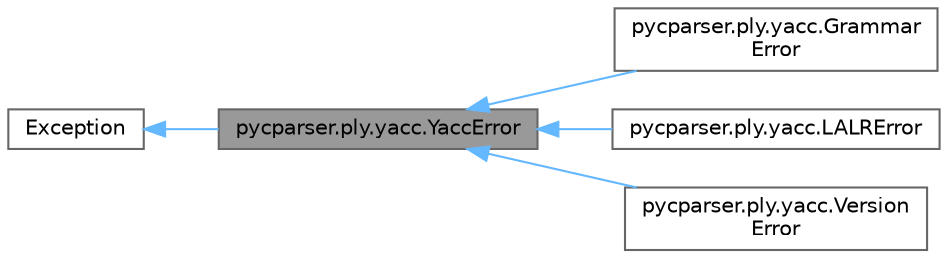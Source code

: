 digraph "pycparser.ply.yacc.YaccError"
{
 // LATEX_PDF_SIZE
  bgcolor="transparent";
  edge [fontname=Helvetica,fontsize=10,labelfontname=Helvetica,labelfontsize=10];
  node [fontname=Helvetica,fontsize=10,shape=box,height=0.2,width=0.4];
  rankdir="LR";
  Node1 [id="Node000001",label="pycparser.ply.yacc.YaccError",height=0.2,width=0.4,color="gray40", fillcolor="grey60", style="filled", fontcolor="black",tooltip=" "];
  Node2 -> Node1 [id="edge1_Node000001_Node000002",dir="back",color="steelblue1",style="solid",tooltip=" "];
  Node2 [id="Node000002",label="Exception",height=0.2,width=0.4,color="gray40", fillcolor="white", style="filled",tooltip=" "];
  Node1 -> Node3 [id="edge2_Node000001_Node000003",dir="back",color="steelblue1",style="solid",tooltip=" "];
  Node3 [id="Node000003",label="pycparser.ply.yacc.Grammar\lError",height=0.2,width=0.4,color="gray40", fillcolor="white", style="filled",URL="$classpycparser_1_1ply_1_1yacc_1_1_grammar_error.html",tooltip=" "];
  Node1 -> Node4 [id="edge3_Node000001_Node000004",dir="back",color="steelblue1",style="solid",tooltip=" "];
  Node4 [id="Node000004",label="pycparser.ply.yacc.LALRError",height=0.2,width=0.4,color="gray40", fillcolor="white", style="filled",URL="$classpycparser_1_1ply_1_1yacc_1_1_l_a_l_r_error.html",tooltip=" "];
  Node1 -> Node5 [id="edge4_Node000001_Node000005",dir="back",color="steelblue1",style="solid",tooltip=" "];
  Node5 [id="Node000005",label="pycparser.ply.yacc.Version\lError",height=0.2,width=0.4,color="gray40", fillcolor="white", style="filled",URL="$classpycparser_1_1ply_1_1yacc_1_1_version_error.html",tooltip=" "];
}

